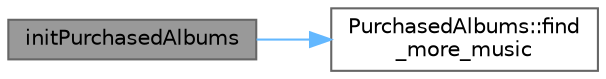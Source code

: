 digraph "initPurchasedAlbums"
{
 // LATEX_PDF_SIZE
  bgcolor="transparent";
  edge [fontname=Helvetica,fontsize=10,labelfontname=Helvetica,labelfontsize=10];
  node [fontname=Helvetica,fontsize=10,shape=box,height=0.2,width=0.4];
  rankdir="LR";
  Node1 [id="Node000001",label="initPurchasedAlbums",height=0.2,width=0.4,color="gray40", fillcolor="grey60", style="filled", fontcolor="black",tooltip="初始化已购专辑界面"];
  Node1 -> Node2 [id="edge1_Node000001_Node000002",color="steelblue1",style="solid",tooltip=" "];
  Node2 [id="Node000002",label="PurchasedAlbums::find\l_more_music",height=0.2,width=0.4,color="grey40", fillcolor="white", style="filled",URL="$class_purchased_albums.html#aa23356daca3ed71116d6ae55df2991f4",tooltip="搜索更多音乐的信号"];
}
